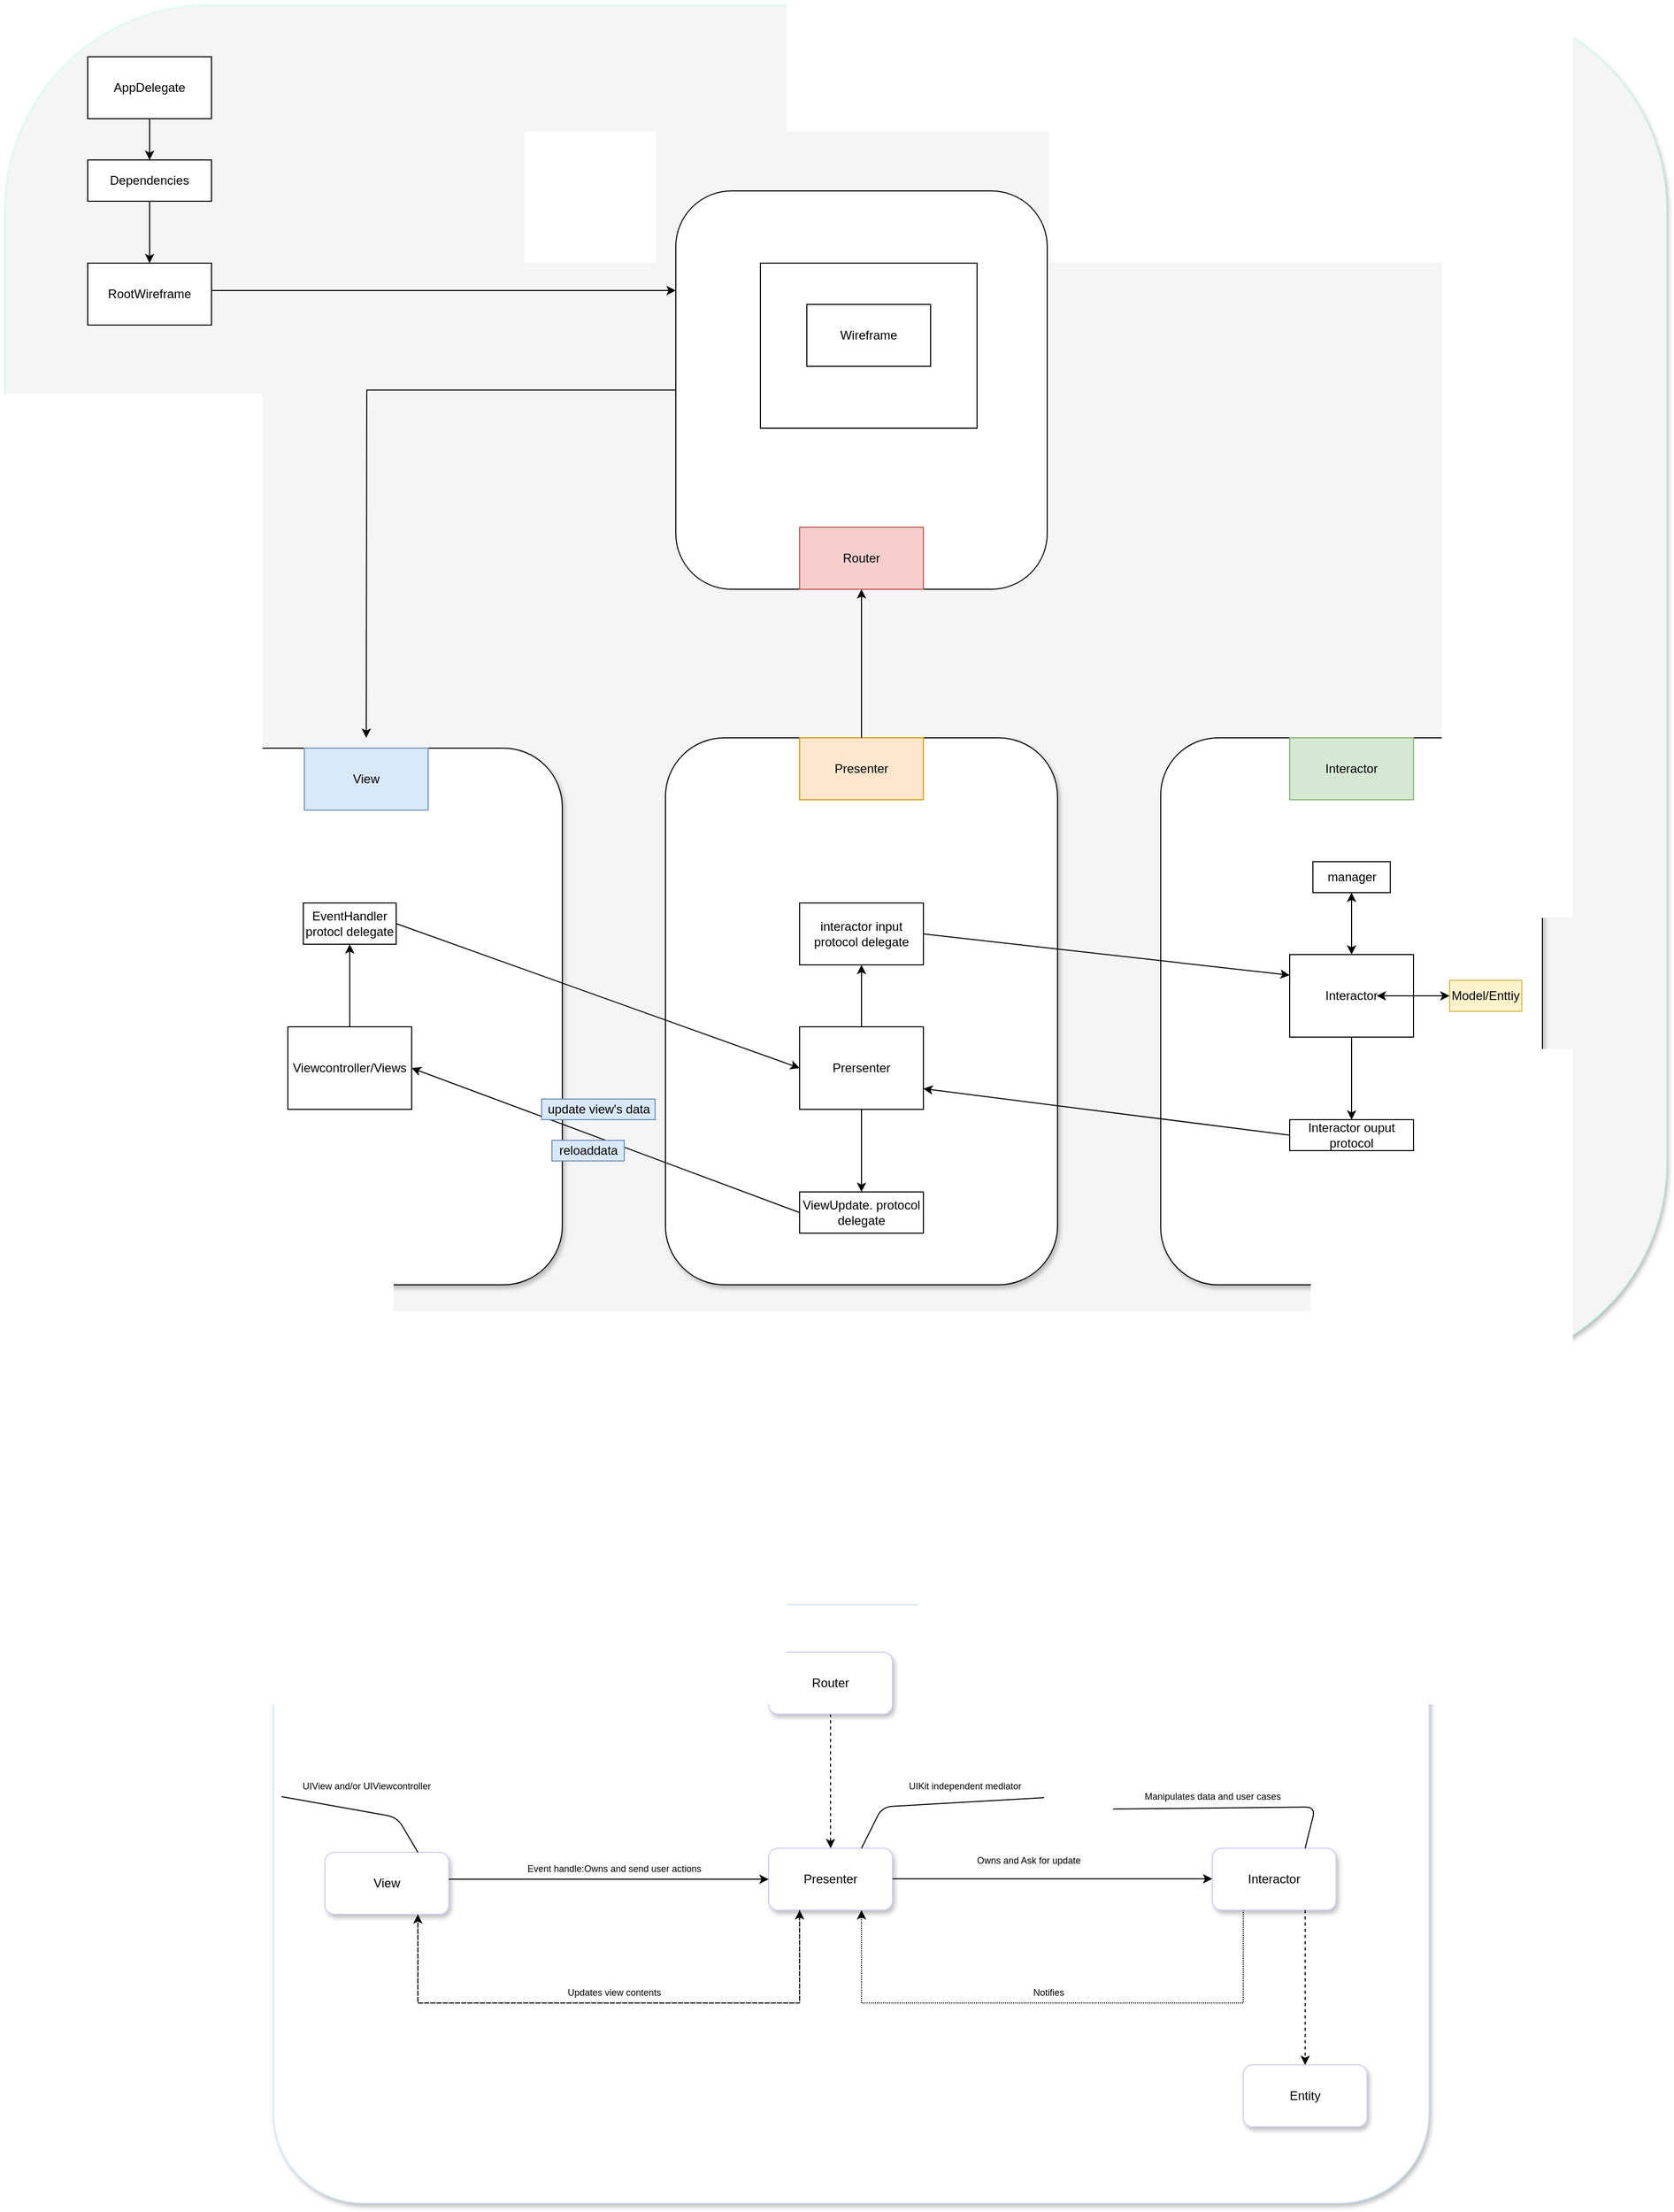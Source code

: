 <mxfile version="14.6.6" type="github">
  <diagram id="Ts0MzRcIMNBEIhRoNzp3" name="Page-1">
    <mxGraphModel dx="2590" dy="2627" grid="1" gridSize="10" guides="1" tooltips="1" connect="1" arrows="1" fold="1" page="1" pageScale="1" pageWidth="827" pageHeight="1169" math="0" shadow="0">
      <root>
        <mxCell id="0" />
        <mxCell id="1" parent="0" />
        <mxCell id="eKcXE7HZjFJgQmtmQAIp-118" value="" style="rounded=1;whiteSpace=wrap;html=1;shadow=1;glass=0;sketch=0;fontSize=9;fillColor=#f5f5f5;fontColor=#333333;strokeColor=#CCFFE6;" vertex="1" parent="1">
          <mxGeometry x="20" y="-1150" width="1610" height="1320" as="geometry" />
        </mxCell>
        <mxCell id="eKcXE7HZjFJgQmtmQAIp-57" value="" style="rounded=1;whiteSpace=wrap;html=1;shadow=1;" vertex="1" parent="1">
          <mxGeometry x="660" y="-440" width="380" height="530" as="geometry" />
        </mxCell>
        <mxCell id="eKcXE7HZjFJgQmtmQAIp-35" value="" style="rounded=1;whiteSpace=wrap;html=1;shadow=1;" vertex="1" parent="1">
          <mxGeometry x="180" y="-430" width="380" height="520" as="geometry" />
        </mxCell>
        <mxCell id="eKcXE7HZjFJgQmtmQAIp-34" value="" style="rounded=1;whiteSpace=wrap;html=1;shadow=1;" vertex="1" parent="1">
          <mxGeometry x="1140" y="-440" width="370" height="530" as="geometry" />
        </mxCell>
        <mxCell id="eKcXE7HZjFJgQmtmQAIp-117" style="edgeStyle=orthogonalEdgeStyle;rounded=0;orthogonalLoop=1;jettySize=auto;html=1;entryX=0.5;entryY=0;entryDx=0;entryDy=0;fontSize=9;" edge="1" parent="1" source="eKcXE7HZjFJgQmtmQAIp-2" target="eKcXE7HZjFJgQmtmQAIp-3">
          <mxGeometry relative="1" as="geometry" />
        </mxCell>
        <mxCell id="eKcXE7HZjFJgQmtmQAIp-2" value="AppDelegate" style="rounded=0;whiteSpace=wrap;html=1;" vertex="1" parent="1">
          <mxGeometry x="100" y="-1100" width="120" height="60" as="geometry" />
        </mxCell>
        <mxCell id="eKcXE7HZjFJgQmtmQAIp-116" style="edgeStyle=orthogonalEdgeStyle;rounded=0;orthogonalLoop=1;jettySize=auto;html=1;entryX=0.5;entryY=0;entryDx=0;entryDy=0;fontSize=9;" edge="1" parent="1" source="eKcXE7HZjFJgQmtmQAIp-3" target="eKcXE7HZjFJgQmtmQAIp-11">
          <mxGeometry relative="1" as="geometry" />
        </mxCell>
        <mxCell id="eKcXE7HZjFJgQmtmQAIp-3" value="Dependencies" style="rounded=0;whiteSpace=wrap;html=1;" vertex="1" parent="1">
          <mxGeometry x="100" y="-1000" width="120" height="40" as="geometry" />
        </mxCell>
        <mxCell id="eKcXE7HZjFJgQmtmQAIp-6" value="Viewcontroller/Views" style="whiteSpace=wrap;html=1;" vertex="1" parent="1">
          <mxGeometry x="294" y="-160" width="120" height="80" as="geometry" />
        </mxCell>
        <mxCell id="eKcXE7HZjFJgQmtmQAIp-8" value="EventHandler protocl delegate" style="whiteSpace=wrap;html=1;" vertex="1" parent="1">
          <mxGeometry x="309" y="-280" width="90" height="40" as="geometry" />
        </mxCell>
        <mxCell id="eKcXE7HZjFJgQmtmQAIp-115" style="edgeStyle=orthogonalEdgeStyle;rounded=0;orthogonalLoop=1;jettySize=auto;html=1;exitX=1;exitY=0.5;exitDx=0;exitDy=0;entryX=0;entryY=0.25;entryDx=0;entryDy=0;fontSize=9;" edge="1" parent="1" source="eKcXE7HZjFJgQmtmQAIp-11" target="eKcXE7HZjFJgQmtmQAIp-50">
          <mxGeometry relative="1" as="geometry">
            <Array as="points">
              <mxPoint x="220" y="-873" />
            </Array>
          </mxGeometry>
        </mxCell>
        <mxCell id="eKcXE7HZjFJgQmtmQAIp-11" value="RootWireframe" style="whiteSpace=wrap;html=1;" vertex="1" parent="1">
          <mxGeometry x="100" y="-900" width="120" height="60" as="geometry" />
        </mxCell>
        <mxCell id="eKcXE7HZjFJgQmtmQAIp-27" value="Prersenter" style="whiteSpace=wrap;html=1;fillColor=none;" vertex="1" parent="1">
          <mxGeometry x="790" y="-160" width="120" height="80" as="geometry" />
        </mxCell>
        <mxCell id="eKcXE7HZjFJgQmtmQAIp-32" value="Model/Enttiy" style="whiteSpace=wrap;html=1;fillColor=#fff2cc;strokeColor=#d6b656;" vertex="1" parent="1">
          <mxGeometry x="1420" y="-205" width="70" height="30" as="geometry" />
        </mxCell>
        <mxCell id="eKcXE7HZjFJgQmtmQAIp-33" value="manager" style="whiteSpace=wrap;html=1;fillColor=none;" vertex="1" parent="1">
          <mxGeometry x="1287.5" y="-320" width="75" height="30" as="geometry" />
        </mxCell>
        <mxCell id="eKcXE7HZjFJgQmtmQAIp-36" value="Interactor" style="whiteSpace=wrap;html=1;fillColor=#d5e8d4;strokeColor=#82b366;" vertex="1" parent="1">
          <mxGeometry x="1265" y="-440" width="120" height="60" as="geometry" />
        </mxCell>
        <mxCell id="eKcXE7HZjFJgQmtmQAIp-38" value="View" style="rounded=0;whiteSpace=wrap;html=1;fillColor=#dae8fc;strokeColor=#6c8ebf;" vertex="1" parent="1">
          <mxGeometry x="310" y="-430" width="120" height="60" as="geometry" />
        </mxCell>
        <mxCell id="eKcXE7HZjFJgQmtmQAIp-40" value="" style="endArrow=classic;html=1;entryX=0;entryY=0.5;entryDx=0;entryDy=0;exitX=1;exitY=0.5;exitDx=0;exitDy=0;" edge="1" parent="1" source="eKcXE7HZjFJgQmtmQAIp-8" target="eKcXE7HZjFJgQmtmQAIp-27">
          <mxGeometry width="50" height="50" relative="1" as="geometry">
            <mxPoint x="590" y="10" as="sourcePoint" />
            <mxPoint x="640" y="-40" as="targetPoint" />
          </mxGeometry>
        </mxCell>
        <mxCell id="eKcXE7HZjFJgQmtmQAIp-42" value="Interactor ouput protocol" style="rounded=0;whiteSpace=wrap;html=1;fillColor=none;" vertex="1" parent="1">
          <mxGeometry x="1265" y="-70" width="120" height="30" as="geometry" />
        </mxCell>
        <mxCell id="eKcXE7HZjFJgQmtmQAIp-43" value="" style="endArrow=classic;html=1;entryX=1;entryY=0.75;entryDx=0;entryDy=0;exitX=0;exitY=0.5;exitDx=0;exitDy=0;" edge="1" parent="1" source="eKcXE7HZjFJgQmtmQAIp-42" target="eKcXE7HZjFJgQmtmQAIp-27">
          <mxGeometry width="50" height="50" relative="1" as="geometry">
            <mxPoint x="900" y="40" as="sourcePoint" />
            <mxPoint x="950" y="-10" as="targetPoint" />
          </mxGeometry>
        </mxCell>
        <mxCell id="eKcXE7HZjFJgQmtmQAIp-44" value="" style="endArrow=classic;html=1;entryX=0.5;entryY=0;entryDx=0;entryDy=0;" edge="1" parent="1" source="eKcXE7HZjFJgQmtmQAIp-28" target="eKcXE7HZjFJgQmtmQAIp-42">
          <mxGeometry width="50" height="50" relative="1" as="geometry">
            <mxPoint x="1210" y="-80" as="sourcePoint" />
            <mxPoint x="1260" y="-130" as="targetPoint" />
          </mxGeometry>
        </mxCell>
        <mxCell id="eKcXE7HZjFJgQmtmQAIp-45" value="" style="endArrow=classic;html=1;entryX=0.5;entryY=1;entryDx=0;entryDy=0;" edge="1" parent="1" source="eKcXE7HZjFJgQmtmQAIp-6" target="eKcXE7HZjFJgQmtmQAIp-8">
          <mxGeometry width="50" height="50" relative="1" as="geometry">
            <mxPoint x="440" y="-50" as="sourcePoint" />
            <mxPoint x="490" y="-100" as="targetPoint" />
          </mxGeometry>
        </mxCell>
        <mxCell id="eKcXE7HZjFJgQmtmQAIp-47" value="interactor input protocol delegate" style="whiteSpace=wrap;html=1;fillColor=none;" vertex="1" parent="1">
          <mxGeometry x="790" y="-280" width="120" height="60" as="geometry" />
        </mxCell>
        <mxCell id="eKcXE7HZjFJgQmtmQAIp-48" value="" style="endArrow=classic;html=1;entryX=0.5;entryY=1;entryDx=0;entryDy=0;exitX=0.5;exitY=0;exitDx=0;exitDy=0;" edge="1" parent="1" source="eKcXE7HZjFJgQmtmQAIp-27" target="eKcXE7HZjFJgQmtmQAIp-47">
          <mxGeometry width="50" height="50" relative="1" as="geometry">
            <mxPoint x="860" y="-140" as="sourcePoint" />
            <mxPoint x="910" y="-190" as="targetPoint" />
          </mxGeometry>
        </mxCell>
        <mxCell id="eKcXE7HZjFJgQmtmQAIp-49" value="" style="endArrow=classic;html=1;entryX=0;entryY=0.25;entryDx=0;entryDy=0;exitX=1;exitY=0.5;exitDx=0;exitDy=0;" edge="1" parent="1" source="eKcXE7HZjFJgQmtmQAIp-47" target="eKcXE7HZjFJgQmtmQAIp-28">
          <mxGeometry width="50" height="50" relative="1" as="geometry">
            <mxPoint x="970" y="-240" as="sourcePoint" />
            <mxPoint x="1020" y="-290" as="targetPoint" />
          </mxGeometry>
        </mxCell>
        <mxCell id="eKcXE7HZjFJgQmtmQAIp-52" value="ViewUpdate. protocol delegate" style="whiteSpace=wrap;html=1;fillColor=none;" vertex="1" parent="1">
          <mxGeometry x="790" width="120" height="40" as="geometry" />
        </mxCell>
        <mxCell id="eKcXE7HZjFJgQmtmQAIp-55" value="" style="endArrow=classic;html=1;entryX=0.5;entryY=0;entryDx=0;entryDy=0;" edge="1" parent="1" source="eKcXE7HZjFJgQmtmQAIp-27" target="eKcXE7HZjFJgQmtmQAIp-52">
          <mxGeometry width="50" height="50" relative="1" as="geometry">
            <mxPoint x="887" y="-30" as="sourcePoint" />
            <mxPoint x="887" y="-9.289" as="targetPoint" />
          </mxGeometry>
        </mxCell>
        <mxCell id="eKcXE7HZjFJgQmtmQAIp-56" value="" style="endArrow=classic;html=1;exitX=0;exitY=0.5;exitDx=0;exitDy=0;entryX=1;entryY=0.5;entryDx=0;entryDy=0;" edge="1" parent="1" source="eKcXE7HZjFJgQmtmQAIp-52" target="eKcXE7HZjFJgQmtmQAIp-6">
          <mxGeometry width="50" height="50" relative="1" as="geometry">
            <mxPoint x="430" y="60" as="sourcePoint" />
            <mxPoint x="480" y="10" as="targetPoint" />
          </mxGeometry>
        </mxCell>
        <mxCell id="eKcXE7HZjFJgQmtmQAIp-58" value="Presenter" style="rounded=0;whiteSpace=wrap;html=1;fillColor=#ffe6cc;strokeColor=#d79b00;" vertex="1" parent="1">
          <mxGeometry x="790" y="-440" width="120" height="60" as="geometry" />
        </mxCell>
        <mxCell id="eKcXE7HZjFJgQmtmQAIp-59" value="reloaddata" style="text;html=1;align=center;verticalAlign=middle;resizable=0;points=[];autosize=1;strokeColor=#6c8ebf;fillColor=#dae8fc;" vertex="1" parent="1">
          <mxGeometry x="550" y="-50" width="70" height="20" as="geometry" />
        </mxCell>
        <mxCell id="eKcXE7HZjFJgQmtmQAIp-60" value="update view&#39;s data" style="text;html=1;align=center;verticalAlign=middle;resizable=0;points=[];autosize=1;strokeColor=#6c8ebf;fillColor=#dae8fc;" vertex="1" parent="1">
          <mxGeometry x="540" y="-90" width="110" height="20" as="geometry" />
        </mxCell>
        <mxCell id="eKcXE7HZjFJgQmtmQAIp-62" value="" style="group;shadow=1;rounded=1;" vertex="1" connectable="0" parent="1">
          <mxGeometry x="670" y="-970" width="360" height="386" as="geometry" />
        </mxCell>
        <mxCell id="eKcXE7HZjFJgQmtmQAIp-50" value="" style="rounded=1;whiteSpace=wrap;html=1;" vertex="1" parent="eKcXE7HZjFJgQmtmQAIp-62">
          <mxGeometry width="360" height="386" as="geometry" />
        </mxCell>
        <mxCell id="eKcXE7HZjFJgQmtmQAIp-51" value="Router" style="rounded=0;whiteSpace=wrap;html=1;fillColor=#f8cecc;strokeColor=#b85450;" vertex="1" parent="eKcXE7HZjFJgQmtmQAIp-62">
          <mxGeometry x="120" y="326" width="120" height="60" as="geometry" />
        </mxCell>
        <mxCell id="eKcXE7HZjFJgQmtmQAIp-53" value="" style="group" vertex="1" connectable="0" parent="eKcXE7HZjFJgQmtmQAIp-62">
          <mxGeometry x="82" y="70" width="210" height="160" as="geometry" />
        </mxCell>
        <mxCell id="eKcXE7HZjFJgQmtmQAIp-15" value="" style="whiteSpace=wrap;html=1;fillColor=none;" vertex="1" parent="eKcXE7HZjFJgQmtmQAIp-53">
          <mxGeometry width="210" height="160" as="geometry" />
        </mxCell>
        <mxCell id="eKcXE7HZjFJgQmtmQAIp-1" value="Wireframe" style="rounded=0;whiteSpace=wrap;html=1;" vertex="1" parent="eKcXE7HZjFJgQmtmQAIp-53">
          <mxGeometry x="45" y="40" width="120" height="60" as="geometry" />
        </mxCell>
        <mxCell id="eKcXE7HZjFJgQmtmQAIp-63" value="" style="endArrow=classic;html=1;entryX=0.5;entryY=1;entryDx=0;entryDy=0;exitX=0.5;exitY=0;exitDx=0;exitDy=0;" edge="1" parent="1" source="eKcXE7HZjFJgQmtmQAIp-58" target="eKcXE7HZjFJgQmtmQAIp-51">
          <mxGeometry width="50" height="50" relative="1" as="geometry">
            <mxPoint x="850" y="-470" as="sourcePoint" />
            <mxPoint x="900" y="-520" as="targetPoint" />
          </mxGeometry>
        </mxCell>
        <mxCell id="eKcXE7HZjFJgQmtmQAIp-64" style="edgeStyle=orthogonalEdgeStyle;rounded=0;orthogonalLoop=1;jettySize=auto;html=1;exitX=0;exitY=0.5;exitDx=0;exitDy=0;" edge="1" parent="1" source="eKcXE7HZjFJgQmtmQAIp-50">
          <mxGeometry relative="1" as="geometry">
            <mxPoint x="370" y="-440" as="targetPoint" />
          </mxGeometry>
        </mxCell>
        <mxCell id="eKcXE7HZjFJgQmtmQAIp-66" value="" style="endArrow=classic;startArrow=classic;html=1;entryX=0.5;entryY=1;entryDx=0;entryDy=0;exitX=0.5;exitY=0;exitDx=0;exitDy=0;" edge="1" parent="1" source="eKcXE7HZjFJgQmtmQAIp-28" target="eKcXE7HZjFJgQmtmQAIp-33">
          <mxGeometry width="50" height="50" relative="1" as="geometry">
            <mxPoint x="1300" y="-250" as="sourcePoint" />
            <mxPoint x="1350" y="-300" as="targetPoint" />
          </mxGeometry>
        </mxCell>
        <mxCell id="eKcXE7HZjFJgQmtmQAIp-68" value="" style="endArrow=classic;startArrow=none;html=1;" edge="1" parent="1" source="eKcXE7HZjFJgQmtmQAIp-28">
          <mxGeometry width="50" height="50" relative="1" as="geometry">
            <mxPoint x="1349.289" y="-140" as="sourcePoint" />
            <mxPoint x="1349.289" y="-190" as="targetPoint" />
          </mxGeometry>
        </mxCell>
        <mxCell id="eKcXE7HZjFJgQmtmQAIp-28" value="Interactor" style="whiteSpace=wrap;html=1;fillColor=none;" vertex="1" parent="1">
          <mxGeometry x="1265" y="-230" width="120" height="80" as="geometry" />
        </mxCell>
        <mxCell id="eKcXE7HZjFJgQmtmQAIp-69" value="" style="endArrow=none;startArrow=classic;html=1;" edge="1" parent="1" source="eKcXE7HZjFJgQmtmQAIp-32" target="eKcXE7HZjFJgQmtmQAIp-28">
          <mxGeometry width="50" height="50" relative="1" as="geometry">
            <mxPoint x="1420.0" y="-190" as="sourcePoint" />
            <mxPoint x="1349.289" y="-190" as="targetPoint" />
          </mxGeometry>
        </mxCell>
        <mxCell id="eKcXE7HZjFJgQmtmQAIp-114" value="" style="group" vertex="1" connectable="0" parent="1">
          <mxGeometry x="280" y="400" width="1120" height="580" as="geometry" />
        </mxCell>
        <mxCell id="eKcXE7HZjFJgQmtmQAIp-100" value="" style="rounded=1;whiteSpace=wrap;html=1;shadow=1;fontSize=9;glass=0;sketch=0;strokeColor=#CCE5FF;" vertex="1" parent="eKcXE7HZjFJgQmtmQAIp-114">
          <mxGeometry width="1120" height="580" as="geometry" />
        </mxCell>
        <mxCell id="eKcXE7HZjFJgQmtmQAIp-70" value="Presenter" style="rounded=1;whiteSpace=wrap;html=1;shadow=1;strokeColor=#CCCCFF;" vertex="1" parent="eKcXE7HZjFJgQmtmQAIp-114">
          <mxGeometry x="480" y="236" width="120" height="60" as="geometry" />
        </mxCell>
        <mxCell id="eKcXE7HZjFJgQmtmQAIp-98" style="edgeStyle=orthogonalEdgeStyle;rounded=0;orthogonalLoop=1;jettySize=auto;html=1;exitX=0.25;exitY=1;exitDx=0;exitDy=0;entryX=0.75;entryY=1;entryDx=0;entryDy=0;dashed=1;dashPattern=1 1;fontSize=9;" edge="1" parent="eKcXE7HZjFJgQmtmQAIp-114" source="eKcXE7HZjFJgQmtmQAIp-71" target="eKcXE7HZjFJgQmtmQAIp-70">
          <mxGeometry relative="1" as="geometry">
            <Array as="points">
              <mxPoint x="940" y="386" />
              <mxPoint x="570" y="386" />
            </Array>
          </mxGeometry>
        </mxCell>
        <mxCell id="eKcXE7HZjFJgQmtmQAIp-71" value="Interactor" style="rounded=1;whiteSpace=wrap;html=1;shadow=1;strokeColor=#CCCCFF;" vertex="1" parent="eKcXE7HZjFJgQmtmQAIp-114">
          <mxGeometry x="910" y="236" width="120" height="60" as="geometry" />
        </mxCell>
        <mxCell id="eKcXE7HZjFJgQmtmQAIp-72" value="Entity" style="rounded=1;whiteSpace=wrap;html=1;shadow=1;strokeColor=#CCCCFF;" vertex="1" parent="eKcXE7HZjFJgQmtmQAIp-114">
          <mxGeometry x="940" y="446" width="120" height="60" as="geometry" />
        </mxCell>
        <mxCell id="eKcXE7HZjFJgQmtmQAIp-94" style="edgeStyle=orthogonalEdgeStyle;rounded=0;orthogonalLoop=1;jettySize=auto;html=1;exitX=0.75;exitY=1;exitDx=0;exitDy=0;dashed=1;fontSize=9;" edge="1" parent="eKcXE7HZjFJgQmtmQAIp-114" source="eKcXE7HZjFJgQmtmQAIp-71" target="eKcXE7HZjFJgQmtmQAIp-72">
          <mxGeometry relative="1" as="geometry" />
        </mxCell>
        <mxCell id="eKcXE7HZjFJgQmtmQAIp-96" style="edgeStyle=orthogonalEdgeStyle;rounded=0;orthogonalLoop=1;jettySize=auto;html=1;exitX=0.75;exitY=1;exitDx=0;exitDy=0;entryX=0.25;entryY=1;entryDx=0;entryDy=0;dashed=1;fontSize=9;dashPattern=1 1;" edge="1" parent="eKcXE7HZjFJgQmtmQAIp-114" source="eKcXE7HZjFJgQmtmQAIp-73" target="eKcXE7HZjFJgQmtmQAIp-70">
          <mxGeometry relative="1" as="geometry">
            <Array as="points">
              <mxPoint x="140" y="386" />
              <mxPoint x="510" y="386" />
            </Array>
          </mxGeometry>
        </mxCell>
        <mxCell id="eKcXE7HZjFJgQmtmQAIp-73" value="View" style="rounded=1;whiteSpace=wrap;html=1;shadow=1;strokeColor=#CCCCFF;" vertex="1" parent="eKcXE7HZjFJgQmtmQAIp-114">
          <mxGeometry x="50" y="240" width="120" height="60" as="geometry" />
        </mxCell>
        <mxCell id="eKcXE7HZjFJgQmtmQAIp-95" style="edgeStyle=orthogonalEdgeStyle;rounded=0;orthogonalLoop=1;jettySize=auto;html=1;exitX=0.25;exitY=1;exitDx=0;exitDy=0;entryX=0.75;entryY=1;entryDx=0;entryDy=0;dashed=1;fontSize=9;" edge="1" parent="eKcXE7HZjFJgQmtmQAIp-114" source="eKcXE7HZjFJgQmtmQAIp-70" target="eKcXE7HZjFJgQmtmQAIp-73">
          <mxGeometry relative="1" as="geometry">
            <Array as="points">
              <mxPoint x="510" y="386" />
              <mxPoint x="140" y="386" />
            </Array>
          </mxGeometry>
        </mxCell>
        <mxCell id="eKcXE7HZjFJgQmtmQAIp-93" style="edgeStyle=orthogonalEdgeStyle;rounded=0;orthogonalLoop=1;jettySize=auto;html=1;exitX=0.5;exitY=1;exitDx=0;exitDy=0;entryX=0.5;entryY=0;entryDx=0;entryDy=0;fontSize=9;dashed=1;" edge="1" parent="eKcXE7HZjFJgQmtmQAIp-114" source="eKcXE7HZjFJgQmtmQAIp-74" target="eKcXE7HZjFJgQmtmQAIp-70">
          <mxGeometry relative="1" as="geometry" />
        </mxCell>
        <mxCell id="eKcXE7HZjFJgQmtmQAIp-74" value="Router" style="rounded=1;whiteSpace=wrap;html=1;shadow=1;strokeColor=#CCCCFF;" vertex="1" parent="eKcXE7HZjFJgQmtmQAIp-114">
          <mxGeometry x="480" y="46" width="120" height="60" as="geometry" />
        </mxCell>
        <mxCell id="eKcXE7HZjFJgQmtmQAIp-79" value="" style="endArrow=classic;html=1;entryX=0;entryY=0.5;entryDx=0;entryDy=0;" edge="1" parent="eKcXE7HZjFJgQmtmQAIp-114" target="eKcXE7HZjFJgQmtmQAIp-70">
          <mxGeometry relative="1" as="geometry">
            <mxPoint x="170" y="266" as="sourcePoint" />
            <mxPoint x="330" y="266" as="targetPoint" />
          </mxGeometry>
        </mxCell>
        <mxCell id="eKcXE7HZjFJgQmtmQAIp-84" value="Event handle:Owns and send user actions" style="text;html=1;align=center;verticalAlign=middle;resizable=0;points=[];autosize=1;strokeColor=none;fontSize=9;" vertex="1" parent="eKcXE7HZjFJgQmtmQAIp-114">
          <mxGeometry x="210" y="246" width="240" height="20" as="geometry" />
        </mxCell>
        <mxCell id="eKcXE7HZjFJgQmtmQAIp-86" value="Updates view contents" style="text;html=1;align=center;verticalAlign=middle;resizable=0;points=[];autosize=1;strokeColor=none;fontSize=9;" vertex="1" parent="eKcXE7HZjFJgQmtmQAIp-114">
          <mxGeometry x="260" y="366" width="140" height="20" as="geometry" />
        </mxCell>
        <mxCell id="eKcXE7HZjFJgQmtmQAIp-87" value="" style="endArrow=classic;html=1;entryX=0;entryY=0.5;entryDx=0;entryDy=0;" edge="1" parent="eKcXE7HZjFJgQmtmQAIp-114">
          <mxGeometry relative="1" as="geometry">
            <mxPoint x="600" y="265.66" as="sourcePoint" />
            <mxPoint x="910" y="265.66" as="targetPoint" />
          </mxGeometry>
        </mxCell>
        <mxCell id="eKcXE7HZjFJgQmtmQAIp-91" value="&lt;span style=&quot;color: rgb(0 , 0 , 0) ; font-family: &amp;#34;helvetica&amp;#34; ; font-size: 9px ; font-style: normal ; font-weight: 400 ; letter-spacing: normal ; text-align: center ; text-indent: 0px ; text-transform: none ; word-spacing: 0px ; background-color: rgb(248 , 249 , 250) ; display: inline ; float: none&quot;&gt;Owns and Ask for update&lt;/span&gt;" style="text;whiteSpace=wrap;html=1;fontSize=9;" vertex="1" parent="eKcXE7HZjFJgQmtmQAIp-114">
          <mxGeometry x="680" y="236" width="180" height="30" as="geometry" />
        </mxCell>
        <mxCell id="eKcXE7HZjFJgQmtmQAIp-99" value="Notifies" style="text;html=1;align=center;verticalAlign=middle;resizable=0;points=[];autosize=1;strokeColor=none;fontSize=9;" vertex="1" parent="eKcXE7HZjFJgQmtmQAIp-114">
          <mxGeometry x="721" y="366" width="60" height="20" as="geometry" />
        </mxCell>
        <mxCell id="eKcXE7HZjFJgQmtmQAIp-105" value="" style="endArrow=none;html=1;fontSize=9;exitX=0.75;exitY=0;exitDx=0;exitDy=0;entryX=0.981;entryY=1.05;entryDx=0;entryDy=0;entryPerimeter=0;" edge="1" parent="eKcXE7HZjFJgQmtmQAIp-114" source="eKcXE7HZjFJgQmtmQAIp-70" target="eKcXE7HZjFJgQmtmQAIp-106">
          <mxGeometry width="50" height="50" relative="1" as="geometry">
            <mxPoint x="580" y="246" as="sourcePoint" />
            <mxPoint x="630" y="196" as="targetPoint" />
            <Array as="points">
              <mxPoint x="590" y="196" />
            </Array>
          </mxGeometry>
        </mxCell>
        <mxCell id="eKcXE7HZjFJgQmtmQAIp-106" value="UIKit independent mediator" style="text;html=1;align=center;verticalAlign=middle;resizable=0;points=[];autosize=1;strokeColor=none;fontSize=9;" vertex="1" parent="eKcXE7HZjFJgQmtmQAIp-114">
          <mxGeometry x="590" y="166" width="160" height="20" as="geometry" />
        </mxCell>
        <mxCell id="eKcXE7HZjFJgQmtmQAIp-107" value="" style="endArrow=none;html=1;fontSize=9;exitX=0.75;exitY=0;exitDx=0;exitDy=0;entryX=0.044;entryY=1;entryDx=0;entryDy=0;entryPerimeter=0;" edge="1" parent="eKcXE7HZjFJgQmtmQAIp-114" target="eKcXE7HZjFJgQmtmQAIp-108" source="eKcXE7HZjFJgQmtmQAIp-73">
          <mxGeometry width="50" height="50" relative="1" as="geometry">
            <mxPoint x="60" y="240" as="sourcePoint" />
            <mxPoint x="120" y="200" as="targetPoint" />
            <Array as="points">
              <mxPoint x="120" y="206" />
            </Array>
          </mxGeometry>
        </mxCell>
        <mxCell id="eKcXE7HZjFJgQmtmQAIp-108" value="UIView and/or UIViewcontroller" style="text;html=1;align=center;verticalAlign=middle;resizable=0;points=[];autosize=1;strokeColor=none;fontSize=9;" vertex="1" parent="eKcXE7HZjFJgQmtmQAIp-114">
          <mxGeometry y="166" width="180" height="20" as="geometry" />
        </mxCell>
        <mxCell id="eKcXE7HZjFJgQmtmQAIp-109" value="" style="endArrow=none;html=1;fontSize=9;exitX=0.75;exitY=0;exitDx=0;exitDy=0;entryX=-0.006;entryY=1.1;entryDx=0;entryDy=0;entryPerimeter=0;" edge="1" parent="eKcXE7HZjFJgQmtmQAIp-114" target="eKcXE7HZjFJgQmtmQAIp-110" source="eKcXE7HZjFJgQmtmQAIp-71">
          <mxGeometry width="50" height="50" relative="1" as="geometry">
            <mxPoint x="990" y="236" as="sourcePoint" />
            <mxPoint x="1050" y="196" as="targetPoint" />
            <Array as="points">
              <mxPoint x="1010" y="196" />
            </Array>
          </mxGeometry>
        </mxCell>
        <mxCell id="eKcXE7HZjFJgQmtmQAIp-110" value="Manipulates data and user cases" style="text;html=1;align=center;verticalAlign=middle;resizable=0;points=[];autosize=1;strokeColor=none;fontSize=9;" vertex="1" parent="eKcXE7HZjFJgQmtmQAIp-114">
          <mxGeometry x="815" y="176" width="190" height="20" as="geometry" />
        </mxCell>
      </root>
    </mxGraphModel>
  </diagram>
</mxfile>
